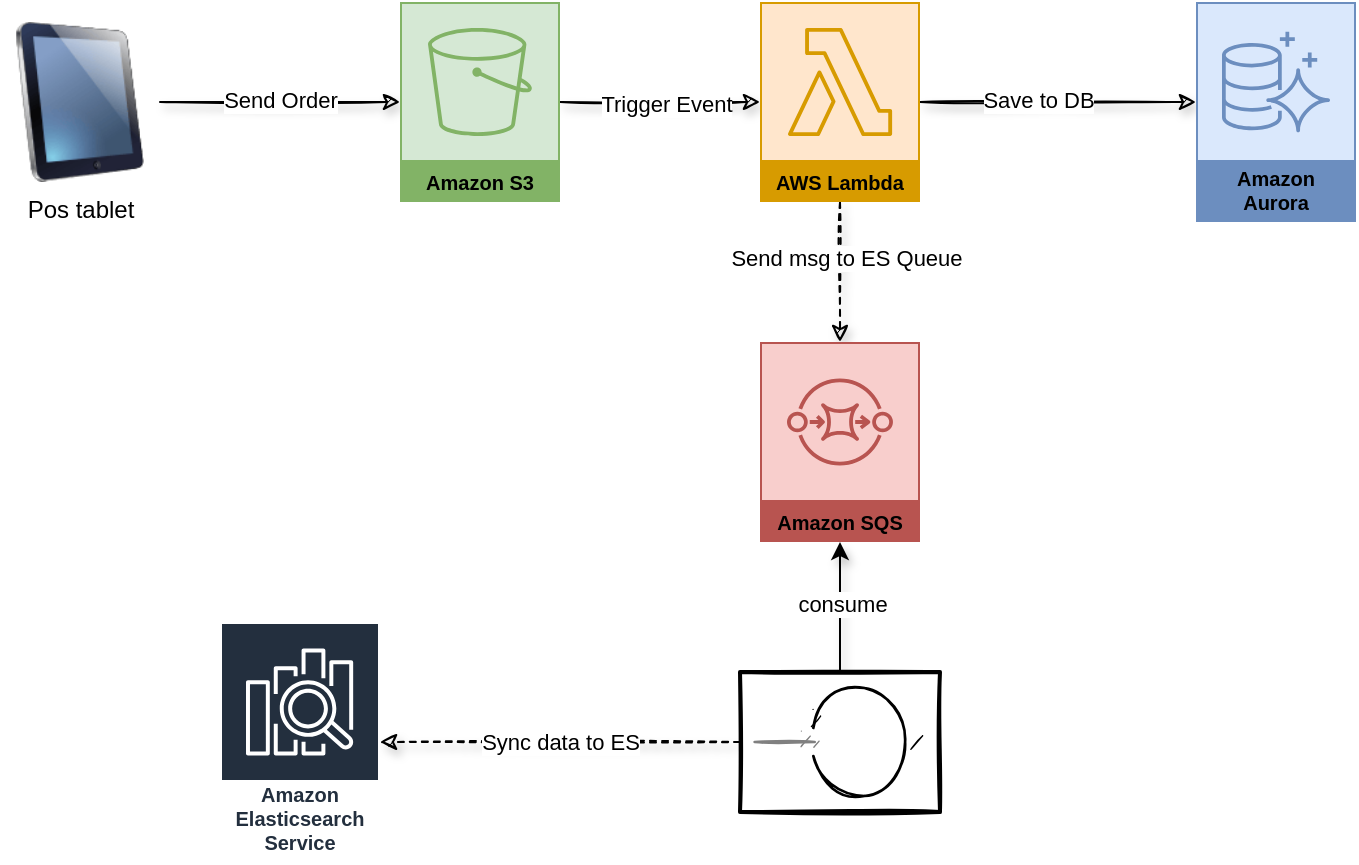 <mxfile version="18.0.2" type="github">
  <diagram id="8wGa-vul1M95Lz_qUTFY" name="Page-1">
    <mxGraphModel dx="888" dy="481" grid="1" gridSize="10" guides="1" tooltips="1" connect="1" arrows="1" fold="1" page="1" pageScale="1" pageWidth="827" pageHeight="1169" math="0" shadow="0">
      <root>
        <mxCell id="0" />
        <mxCell id="1" parent="0" />
        <mxCell id="Hbh4DAaIq5o6dfzYCaHP-7" style="edgeStyle=orthogonalEdgeStyle;rounded=0;orthogonalLoop=1;jettySize=auto;html=1;sketch=1;shadow=1;" edge="1" parent="1" source="Hbh4DAaIq5o6dfzYCaHP-15" target="Hbh4DAaIq5o6dfzYCaHP-9">
          <mxGeometry relative="1" as="geometry">
            <mxPoint x="220" y="202" as="targetPoint" />
            <mxPoint x="140" y="202" as="sourcePoint" />
          </mxGeometry>
        </mxCell>
        <mxCell id="Hbh4DAaIq5o6dfzYCaHP-24" value="Send Order" style="edgeLabel;html=1;align=center;verticalAlign=middle;resizable=0;points=[];" vertex="1" connectable="0" parent="Hbh4DAaIq5o6dfzYCaHP-7">
          <mxGeometry y="1" relative="1" as="geometry">
            <mxPoint as="offset" />
          </mxGeometry>
        </mxCell>
        <mxCell id="Hbh4DAaIq5o6dfzYCaHP-11" value="" style="edgeStyle=orthogonalEdgeStyle;rounded=0;orthogonalLoop=1;jettySize=auto;html=1;sketch=1;shadow=1;" edge="1" parent="1" source="Hbh4DAaIq5o6dfzYCaHP-9" target="Hbh4DAaIq5o6dfzYCaHP-10">
          <mxGeometry relative="1" as="geometry" />
        </mxCell>
        <mxCell id="Hbh4DAaIq5o6dfzYCaHP-26" value="Trigger Event" style="edgeLabel;html=1;align=center;verticalAlign=middle;resizable=0;points=[];" vertex="1" connectable="0" parent="Hbh4DAaIq5o6dfzYCaHP-11">
          <mxGeometry x="0.057" y="-1" relative="1" as="geometry">
            <mxPoint as="offset" />
          </mxGeometry>
        </mxCell>
        <mxCell id="Hbh4DAaIq5o6dfzYCaHP-9" value="Amazon S3" style="sketch=0;outlineConnect=0;strokeColor=#82b366;fillColor=#d5e8d4;dashed=0;verticalLabelPosition=middle;verticalAlign=bottom;align=center;html=1;whiteSpace=wrap;fontSize=10;fontStyle=1;spacing=3;shape=mxgraph.aws4.productIcon;prIcon=mxgraph.aws4.s3;" vertex="1" parent="1">
          <mxGeometry x="250" y="180" width="80" height="100" as="geometry" />
        </mxCell>
        <mxCell id="Hbh4DAaIq5o6dfzYCaHP-13" value="" style="edgeStyle=orthogonalEdgeStyle;rounded=0;orthogonalLoop=1;jettySize=auto;html=1;sketch=1;shadow=1;" edge="1" parent="1" source="Hbh4DAaIq5o6dfzYCaHP-10">
          <mxGeometry relative="1" as="geometry">
            <mxPoint x="648" y="230" as="targetPoint" />
          </mxGeometry>
        </mxCell>
        <mxCell id="Hbh4DAaIq5o6dfzYCaHP-29" value="Save to DB" style="edgeLabel;html=1;align=center;verticalAlign=middle;resizable=0;points=[];" vertex="1" connectable="0" parent="Hbh4DAaIq5o6dfzYCaHP-13">
          <mxGeometry x="-0.147" y="1" relative="1" as="geometry">
            <mxPoint as="offset" />
          </mxGeometry>
        </mxCell>
        <mxCell id="Hbh4DAaIq5o6dfzYCaHP-18" value="" style="edgeStyle=orthogonalEdgeStyle;rounded=0;orthogonalLoop=1;jettySize=auto;html=1;dashed=1;sketch=1;shadow=1;" edge="1" parent="1" source="Hbh4DAaIq5o6dfzYCaHP-10" target="Hbh4DAaIq5o6dfzYCaHP-17">
          <mxGeometry relative="1" as="geometry" />
        </mxCell>
        <mxCell id="Hbh4DAaIq5o6dfzYCaHP-27" value="Send msg to ES Queue" style="edgeLabel;html=1;align=center;verticalAlign=middle;resizable=0;points=[];" vertex="1" connectable="0" parent="Hbh4DAaIq5o6dfzYCaHP-18">
          <mxGeometry x="-0.208" y="3" relative="1" as="geometry">
            <mxPoint as="offset" />
          </mxGeometry>
        </mxCell>
        <mxCell id="Hbh4DAaIq5o6dfzYCaHP-10" value="AWS Lambda" style="sketch=0;outlineConnect=0;strokeColor=#d79b00;fillColor=#ffe6cc;dashed=0;verticalLabelPosition=middle;verticalAlign=bottom;align=center;html=1;whiteSpace=wrap;fontSize=10;fontStyle=1;spacing=3;shape=mxgraph.aws4.productIcon;prIcon=mxgraph.aws4.lambda;" vertex="1" parent="1">
          <mxGeometry x="430" y="180" width="80" height="100" as="geometry" />
        </mxCell>
        <mxCell id="Hbh4DAaIq5o6dfzYCaHP-15" value="Pos tablet" style="image;html=1;image=img/lib/clip_art/computers/iPad_128x128.png" vertex="1" parent="1">
          <mxGeometry x="50" y="190" width="80" height="80" as="geometry" />
        </mxCell>
        <mxCell id="Hbh4DAaIq5o6dfzYCaHP-17" value="Amazon SQS" style="sketch=0;outlineConnect=0;strokeColor=#b85450;fillColor=#f8cecc;dashed=0;verticalLabelPosition=middle;verticalAlign=bottom;align=center;html=1;whiteSpace=wrap;fontSize=10;fontStyle=1;spacing=3;shape=mxgraph.aws4.productIcon;prIcon=mxgraph.aws4.sqs;" vertex="1" parent="1">
          <mxGeometry x="430" y="350" width="80" height="100" as="geometry" />
        </mxCell>
        <mxCell id="Hbh4DAaIq5o6dfzYCaHP-21" style="edgeStyle=orthogonalEdgeStyle;rounded=0;orthogonalLoop=1;jettySize=auto;html=1;shadow=1;" edge="1" parent="1" source="Hbh4DAaIq5o6dfzYCaHP-19" target="Hbh4DAaIq5o6dfzYCaHP-17">
          <mxGeometry relative="1" as="geometry" />
        </mxCell>
        <mxCell id="Hbh4DAaIq5o6dfzYCaHP-30" value="consume" style="edgeLabel;html=1;align=center;verticalAlign=middle;resizable=0;points=[];" vertex="1" connectable="0" parent="Hbh4DAaIq5o6dfzYCaHP-21">
          <mxGeometry x="0.069" y="-1" relative="1" as="geometry">
            <mxPoint as="offset" />
          </mxGeometry>
        </mxCell>
        <mxCell id="Hbh4DAaIq5o6dfzYCaHP-22" value="Sync data to ES" style="edgeStyle=orthogonalEdgeStyle;rounded=0;orthogonalLoop=1;jettySize=auto;html=1;exitX=0;exitY=0.5;exitDx=0;exitDy=0;exitPerimeter=0;dashed=1;shadow=1;sketch=1;" edge="1" parent="1" source="Hbh4DAaIq5o6dfzYCaHP-19" target="Hbh4DAaIq5o6dfzYCaHP-23">
          <mxGeometry relative="1" as="geometry">
            <mxPoint x="280" y="520" as="targetPoint" />
          </mxGeometry>
        </mxCell>
        <mxCell id="Hbh4DAaIq5o6dfzYCaHP-19" value="" style="dashed=0;outlineConnect=0;strokeWidth=2;html=1;align=center;fontSize=8;verticalLabelPosition=bottom;verticalAlign=top;shape=mxgraph.eip.polling_consumer;sketch=1;" vertex="1" parent="1">
          <mxGeometry x="420" y="515" width="100" height="70" as="geometry" />
        </mxCell>
        <mxCell id="Hbh4DAaIq5o6dfzYCaHP-23" value="Amazon Elasticsearch Service" style="sketch=0;outlineConnect=0;fontColor=#232F3E;gradientColor=none;strokeColor=#ffffff;fillColor=#232F3E;dashed=0;verticalLabelPosition=middle;verticalAlign=bottom;align=center;html=1;whiteSpace=wrap;fontSize=10;fontStyle=1;spacing=3;shape=mxgraph.aws4.productIcon;prIcon=mxgraph.aws4.elasticsearch_service;" vertex="1" parent="1">
          <mxGeometry x="160" y="490" width="80" height="120" as="geometry" />
        </mxCell>
        <mxCell id="Hbh4DAaIq5o6dfzYCaHP-36" value="Amazon&#xa;Aurora" style="sketch=0;outlineConnect=0;dashed=0;verticalLabelPosition=middle;verticalAlign=bottom;align=center;html=1;whiteSpace=wrap;fontSize=10;fontStyle=1;spacing=3;shape=mxgraph.aws4.productIcon;prIcon=mxgraph.aws4.aurora;fillColor=#dae8fc;strokeColor=#6c8ebf;" vertex="1" parent="1">
          <mxGeometry x="648" y="180" width="80" height="110" as="geometry" />
        </mxCell>
      </root>
    </mxGraphModel>
  </diagram>
</mxfile>
